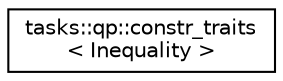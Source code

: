 digraph "Graphical Class Hierarchy"
{
  edge [fontname="Helvetica",fontsize="10",labelfontname="Helvetica",labelfontsize="10"];
  node [fontname="Helvetica",fontsize="10",shape=record];
  rankdir="LR";
  Node0 [label="tasks::qp::constr_traits\l\< Inequality \>",height=0.2,width=0.4,color="black", fillcolor="white", style="filled",URL="$structtasks_1_1qp_1_1constr__traits_3_01Inequality_01_4.html"];
}
